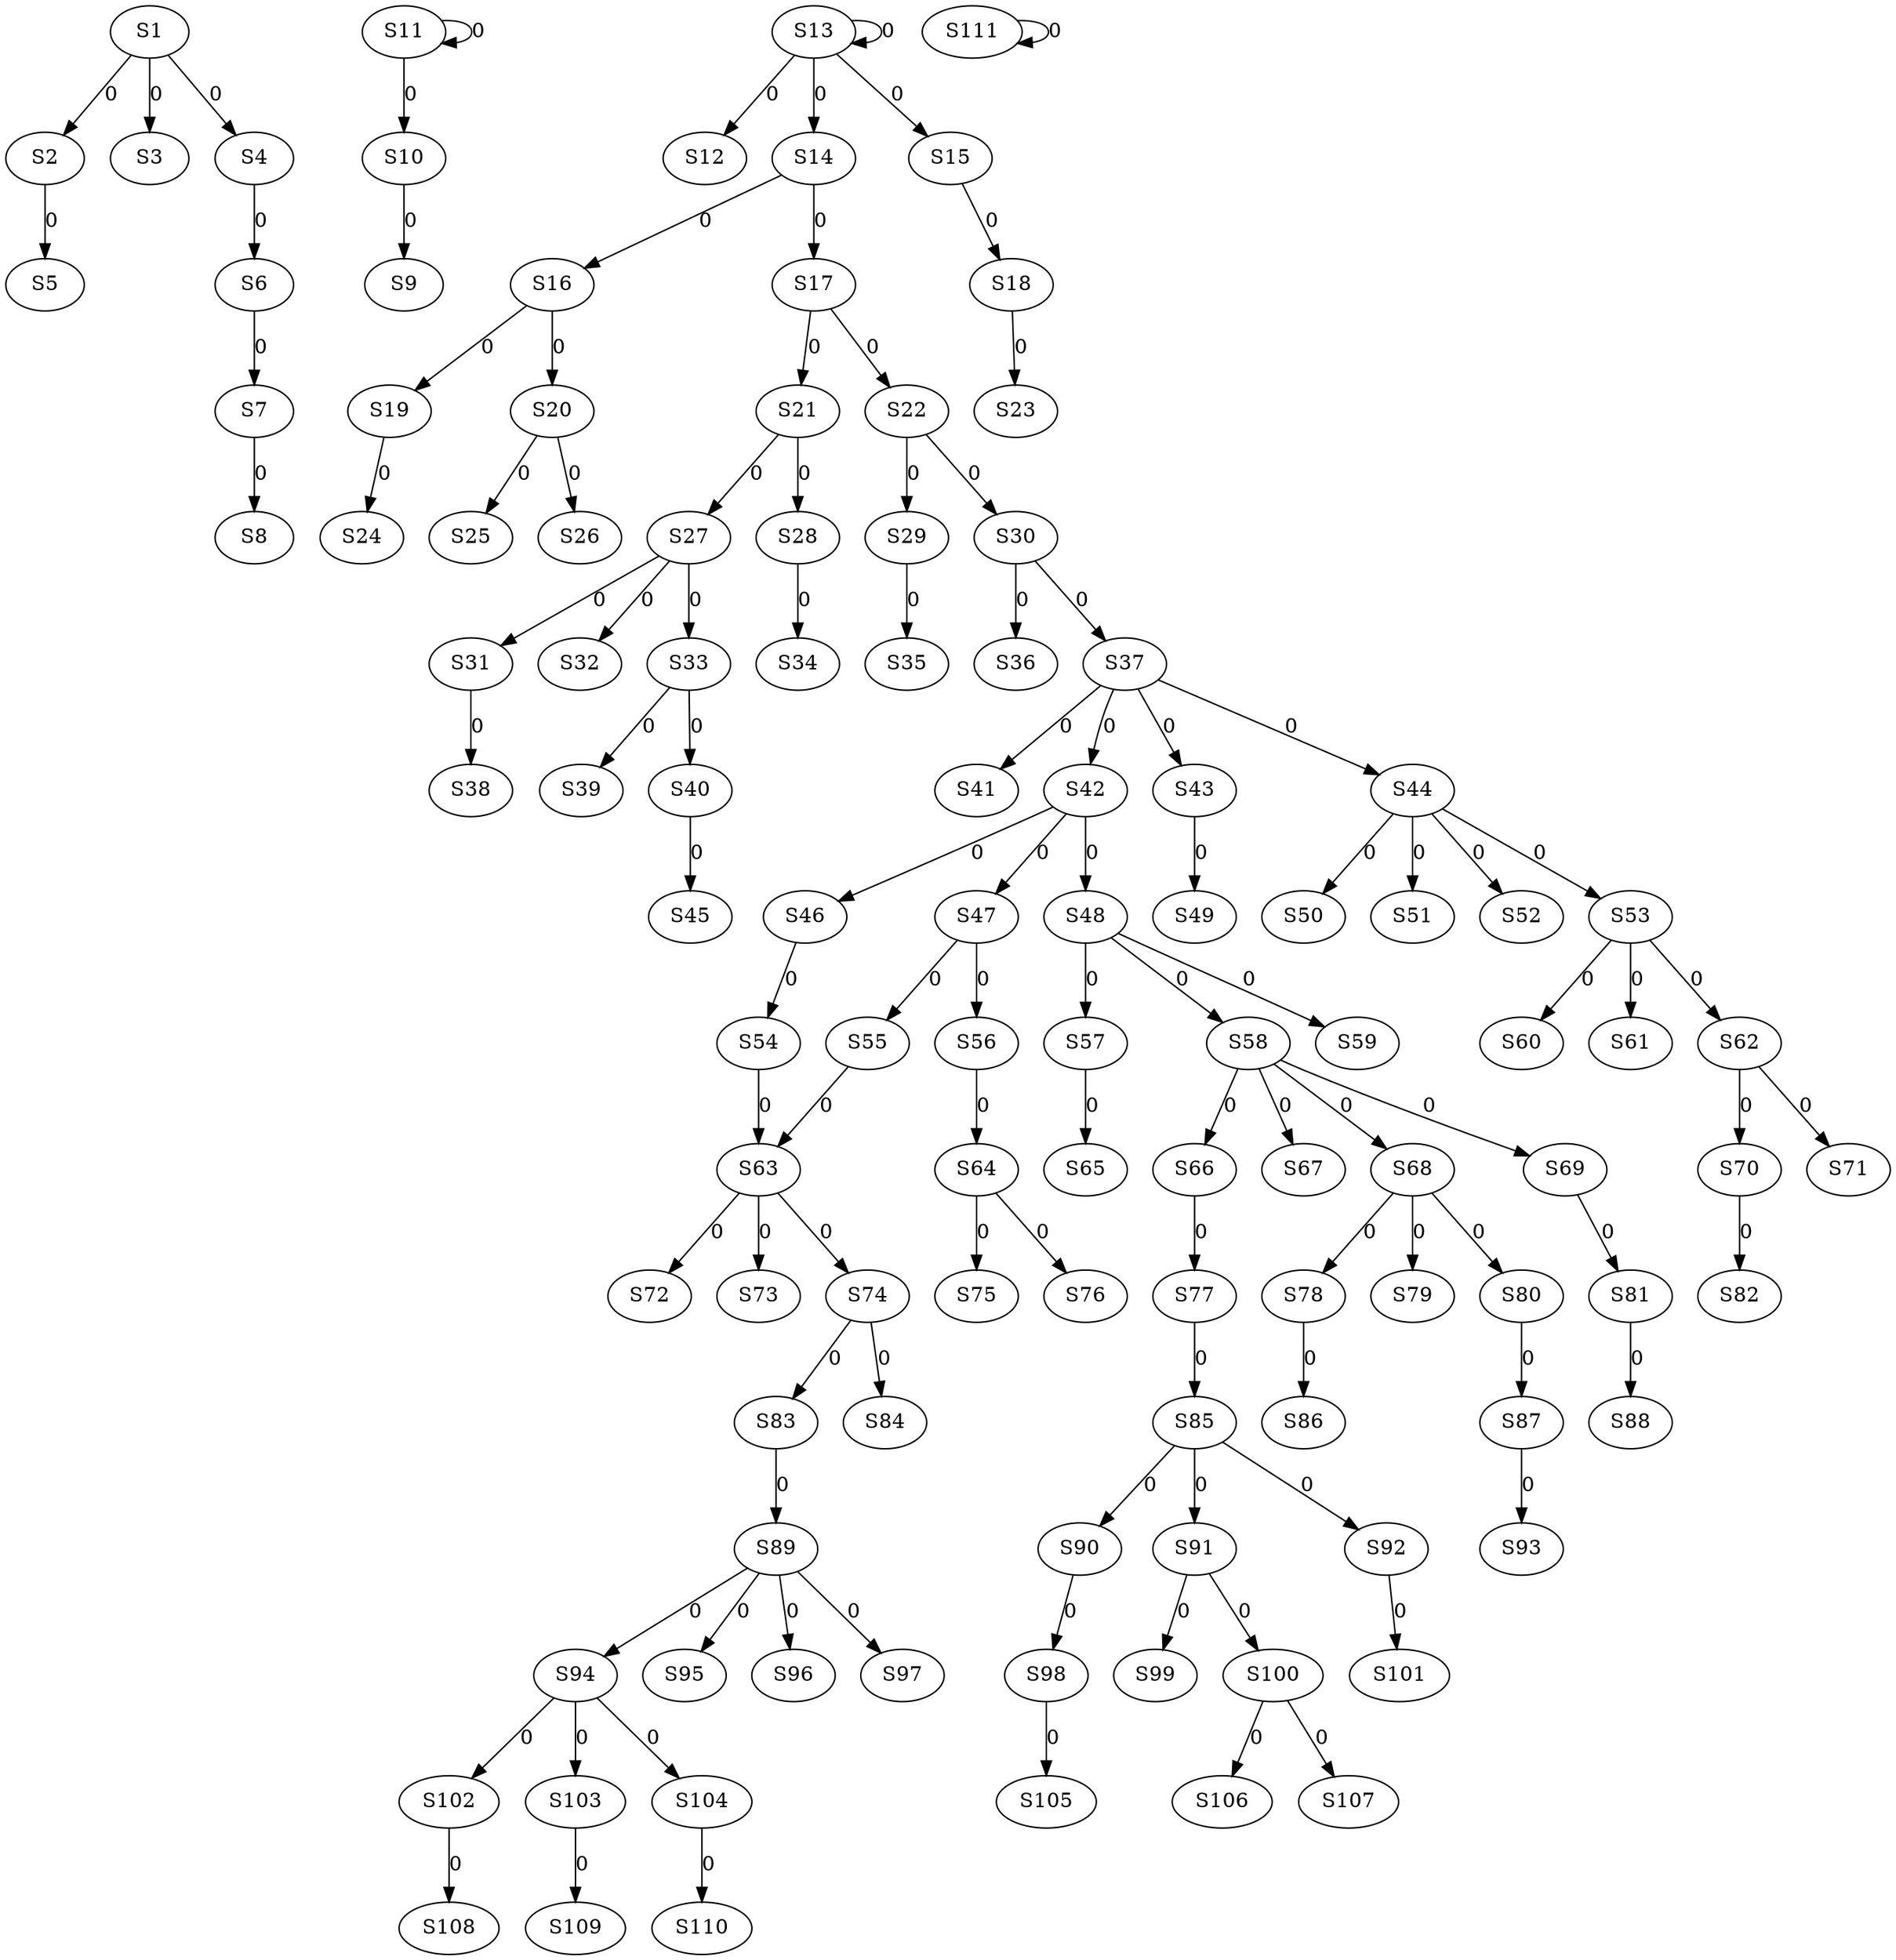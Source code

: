 strict digraph {
	S1 -> S2 [ label = 0 ];
	S1 -> S3 [ label = 0 ];
	S1 -> S4 [ label = 0 ];
	S2 -> S5 [ label = 0 ];
	S4 -> S6 [ label = 0 ];
	S6 -> S7 [ label = 0 ];
	S7 -> S8 [ label = 0 ];
	S10 -> S9 [ label = 0 ];
	S11 -> S10 [ label = 0 ];
	S11 -> S11 [ label = 0 ];
	S13 -> S12 [ label = 0 ];
	S13 -> S13 [ label = 0 ];
	S13 -> S14 [ label = 0 ];
	S13 -> S15 [ label = 0 ];
	S14 -> S16 [ label = 0 ];
	S14 -> S17 [ label = 0 ];
	S15 -> S18 [ label = 0 ];
	S16 -> S19 [ label = 0 ];
	S16 -> S20 [ label = 0 ];
	S17 -> S21 [ label = 0 ];
	S17 -> S22 [ label = 0 ];
	S18 -> S23 [ label = 0 ];
	S19 -> S24 [ label = 0 ];
	S20 -> S25 [ label = 0 ];
	S20 -> S26 [ label = 0 ];
	S21 -> S27 [ label = 0 ];
	S21 -> S28 [ label = 0 ];
	S22 -> S29 [ label = 0 ];
	S22 -> S30 [ label = 0 ];
	S27 -> S31 [ label = 0 ];
	S27 -> S32 [ label = 0 ];
	S27 -> S33 [ label = 0 ];
	S28 -> S34 [ label = 0 ];
	S29 -> S35 [ label = 0 ];
	S30 -> S36 [ label = 0 ];
	S30 -> S37 [ label = 0 ];
	S31 -> S38 [ label = 0 ];
	S33 -> S39 [ label = 0 ];
	S33 -> S40 [ label = 0 ];
	S37 -> S41 [ label = 0 ];
	S37 -> S42 [ label = 0 ];
	S37 -> S43 [ label = 0 ];
	S37 -> S44 [ label = 0 ];
	S40 -> S45 [ label = 0 ];
	S42 -> S46 [ label = 0 ];
	S42 -> S47 [ label = 0 ];
	S42 -> S48 [ label = 0 ];
	S43 -> S49 [ label = 0 ];
	S44 -> S50 [ label = 0 ];
	S44 -> S51 [ label = 0 ];
	S44 -> S52 [ label = 0 ];
	S44 -> S53 [ label = 0 ];
	S46 -> S54 [ label = 0 ];
	S47 -> S55 [ label = 0 ];
	S47 -> S56 [ label = 0 ];
	S48 -> S57 [ label = 0 ];
	S48 -> S58 [ label = 0 ];
	S48 -> S59 [ label = 0 ];
	S53 -> S60 [ label = 0 ];
	S53 -> S61 [ label = 0 ];
	S53 -> S62 [ label = 0 ];
	S54 -> S63 [ label = 0 ];
	S56 -> S64 [ label = 0 ];
	S57 -> S65 [ label = 0 ];
	S58 -> S66 [ label = 0 ];
	S58 -> S67 [ label = 0 ];
	S58 -> S68 [ label = 0 ];
	S58 -> S69 [ label = 0 ];
	S62 -> S70 [ label = 0 ];
	S62 -> S71 [ label = 0 ];
	S63 -> S72 [ label = 0 ];
	S63 -> S73 [ label = 0 ];
	S63 -> S74 [ label = 0 ];
	S64 -> S75 [ label = 0 ];
	S64 -> S76 [ label = 0 ];
	S66 -> S77 [ label = 0 ];
	S68 -> S78 [ label = 0 ];
	S68 -> S79 [ label = 0 ];
	S68 -> S80 [ label = 0 ];
	S69 -> S81 [ label = 0 ];
	S70 -> S82 [ label = 0 ];
	S74 -> S83 [ label = 0 ];
	S74 -> S84 [ label = 0 ];
	S77 -> S85 [ label = 0 ];
	S78 -> S86 [ label = 0 ];
	S80 -> S87 [ label = 0 ];
	S81 -> S88 [ label = 0 ];
	S83 -> S89 [ label = 0 ];
	S85 -> S90 [ label = 0 ];
	S85 -> S91 [ label = 0 ];
	S85 -> S92 [ label = 0 ];
	S87 -> S93 [ label = 0 ];
	S89 -> S94 [ label = 0 ];
	S89 -> S95 [ label = 0 ];
	S89 -> S96 [ label = 0 ];
	S89 -> S97 [ label = 0 ];
	S90 -> S98 [ label = 0 ];
	S91 -> S99 [ label = 0 ];
	S91 -> S100 [ label = 0 ];
	S92 -> S101 [ label = 0 ];
	S94 -> S102 [ label = 0 ];
	S94 -> S103 [ label = 0 ];
	S94 -> S104 [ label = 0 ];
	S98 -> S105 [ label = 0 ];
	S100 -> S106 [ label = 0 ];
	S100 -> S107 [ label = 0 ];
	S102 -> S108 [ label = 0 ];
	S103 -> S109 [ label = 0 ];
	S104 -> S110 [ label = 0 ];
	S111 -> S111 [ label = 0 ];
	S55 -> S63 [ label = 0 ];
}